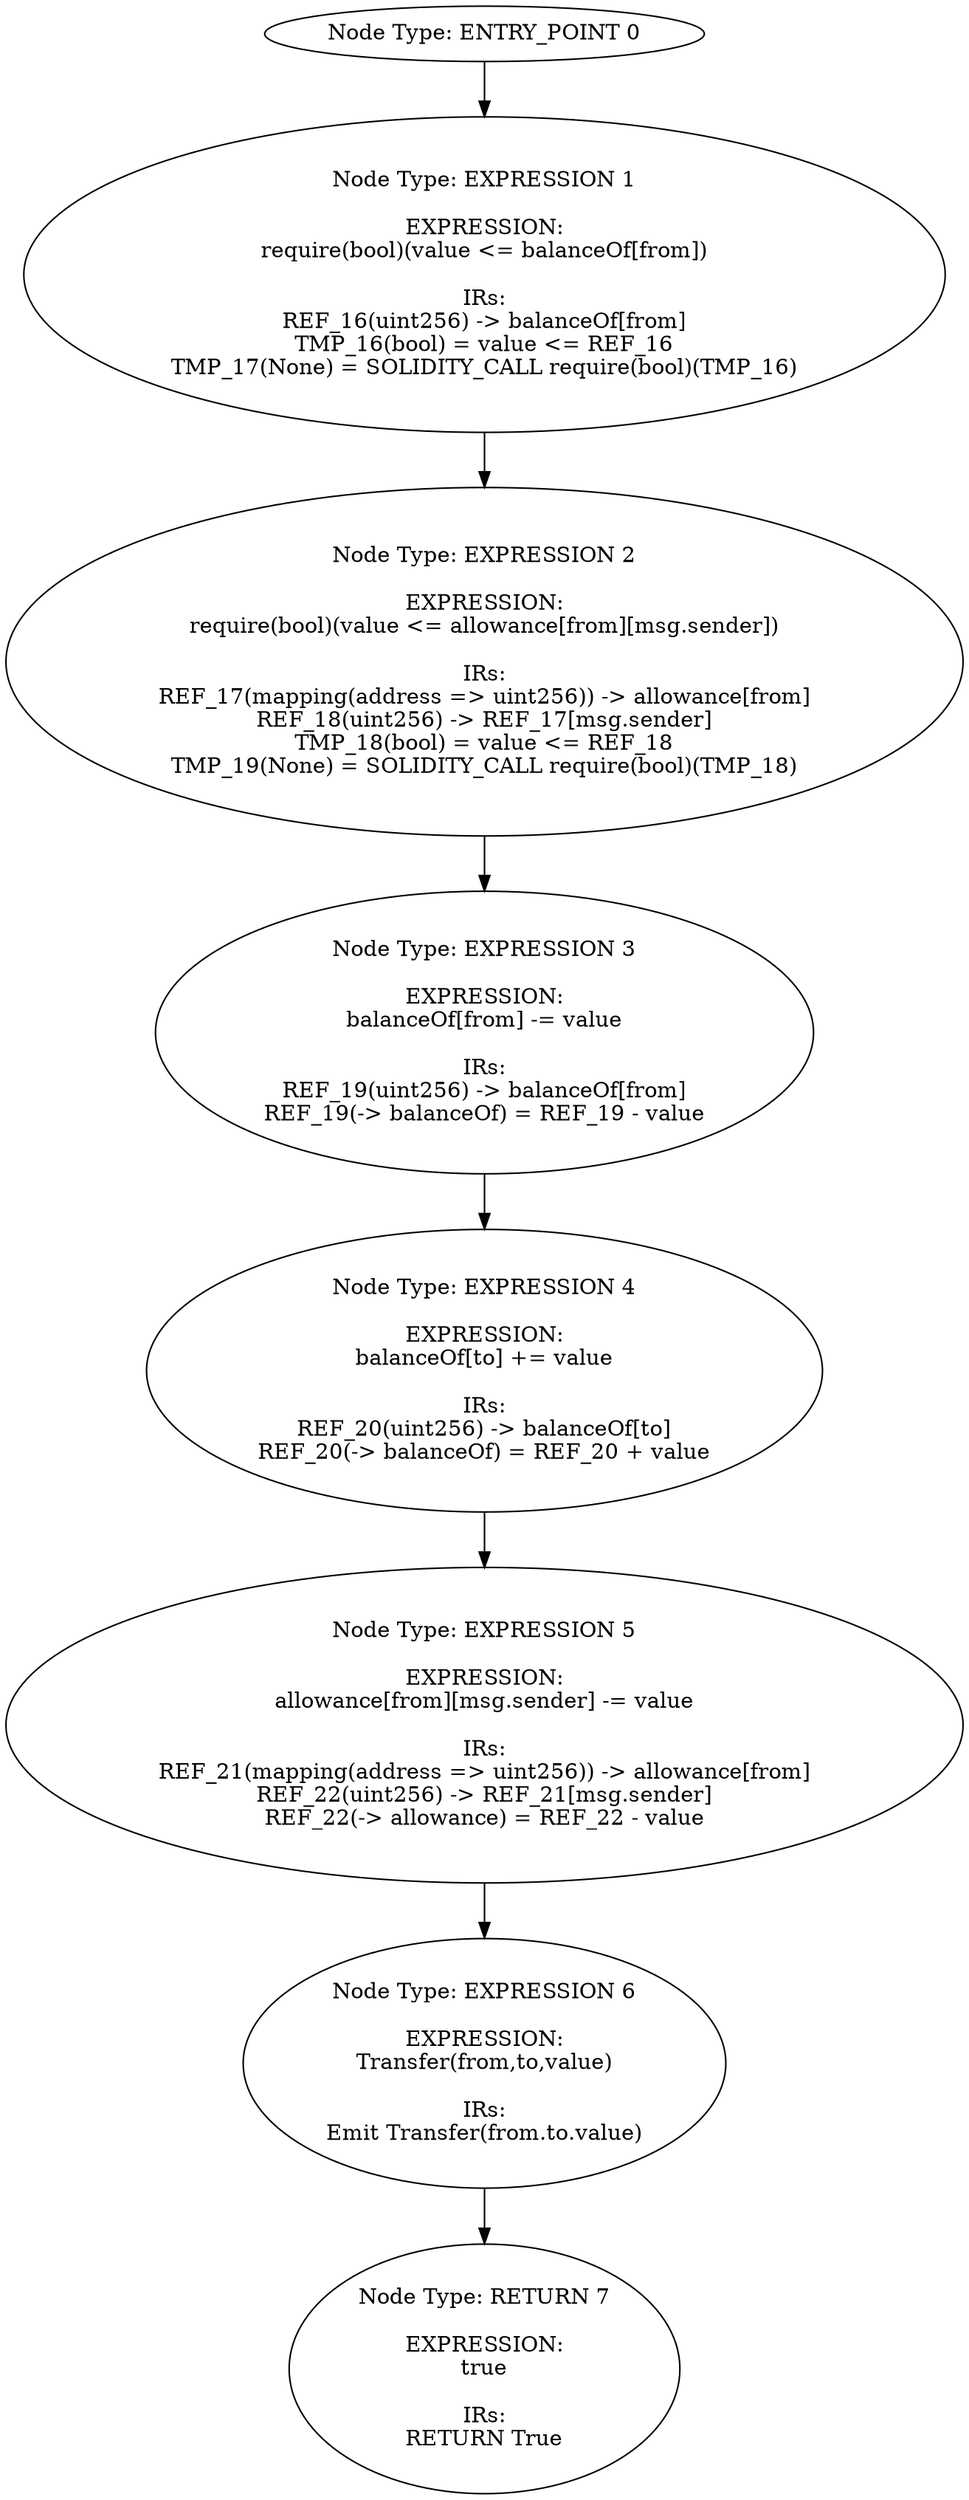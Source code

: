 digraph{
0[label="Node Type: ENTRY_POINT 0
"];
0->1;
1[label="Node Type: EXPRESSION 1

EXPRESSION:
require(bool)(value <= balanceOf[from])

IRs:
REF_16(uint256) -> balanceOf[from]
TMP_16(bool) = value <= REF_16
TMP_17(None) = SOLIDITY_CALL require(bool)(TMP_16)"];
1->2;
2[label="Node Type: EXPRESSION 2

EXPRESSION:
require(bool)(value <= allowance[from][msg.sender])

IRs:
REF_17(mapping(address => uint256)) -> allowance[from]
REF_18(uint256) -> REF_17[msg.sender]
TMP_18(bool) = value <= REF_18
TMP_19(None) = SOLIDITY_CALL require(bool)(TMP_18)"];
2->3;
3[label="Node Type: EXPRESSION 3

EXPRESSION:
balanceOf[from] -= value

IRs:
REF_19(uint256) -> balanceOf[from]
REF_19(-> balanceOf) = REF_19 - value"];
3->4;
4[label="Node Type: EXPRESSION 4

EXPRESSION:
balanceOf[to] += value

IRs:
REF_20(uint256) -> balanceOf[to]
REF_20(-> balanceOf) = REF_20 + value"];
4->5;
5[label="Node Type: EXPRESSION 5

EXPRESSION:
allowance[from][msg.sender] -= value

IRs:
REF_21(mapping(address => uint256)) -> allowance[from]
REF_22(uint256) -> REF_21[msg.sender]
REF_22(-> allowance) = REF_22 - value"];
5->6;
6[label="Node Type: EXPRESSION 6

EXPRESSION:
Transfer(from,to,value)

IRs:
Emit Transfer(from.to.value)"];
6->7;
7[label="Node Type: RETURN 7

EXPRESSION:
true

IRs:
RETURN True"];
}
